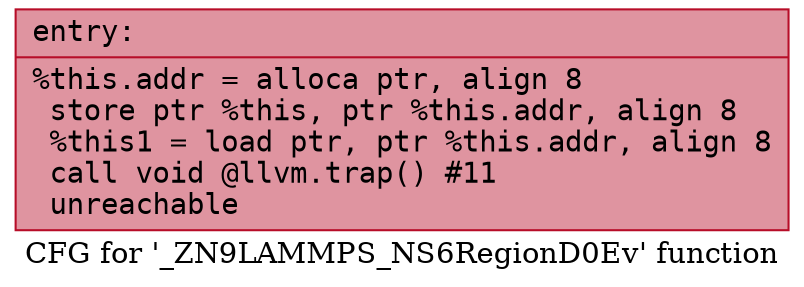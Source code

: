digraph "CFG for '_ZN9LAMMPS_NS6RegionD0Ev' function" {
	label="CFG for '_ZN9LAMMPS_NS6RegionD0Ev' function";

	Node0x562b27744ea0 [shape=record,color="#b70d28ff", style=filled, fillcolor="#b70d2870" fontname="Courier",label="{entry:\l|  %this.addr = alloca ptr, align 8\l  store ptr %this, ptr %this.addr, align 8\l  %this1 = load ptr, ptr %this.addr, align 8\l  call void @llvm.trap() #11\l  unreachable\l}"];
}
